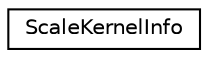 digraph "Graphical Class Hierarchy"
{
 // LATEX_PDF_SIZE
  edge [fontname="Helvetica",fontsize="10",labelfontname="Helvetica",labelfontsize="10"];
  node [fontname="Helvetica",fontsize="10",shape=record];
  rankdir="LR";
  Node0 [label="ScaleKernelInfo",height=0.2,width=0.4,color="black", fillcolor="white", style="filled",URL="$structarm__compute_1_1_scale_kernel_info.xhtml",tooltip=" "];
}
